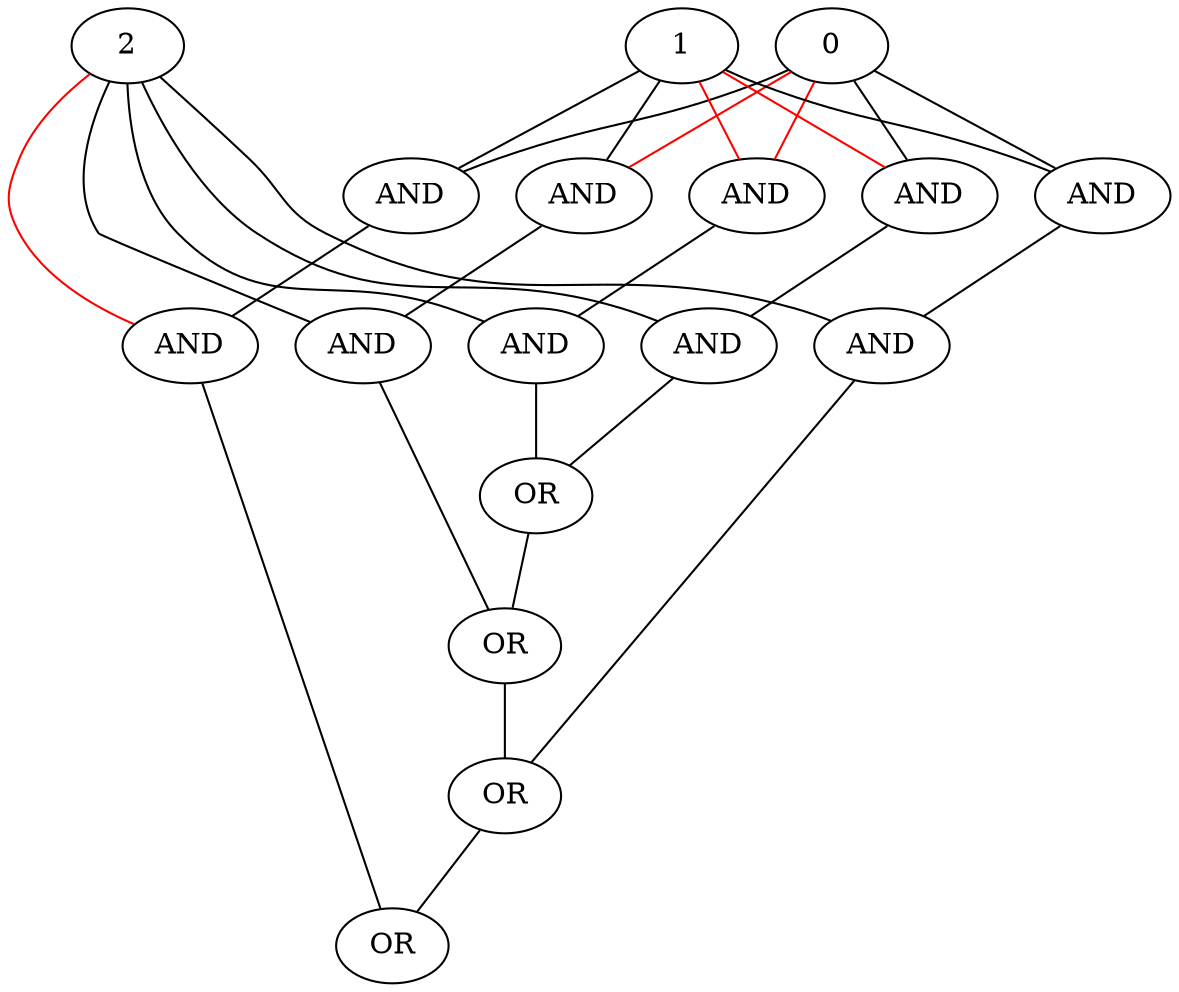 strict graph  {
0 [gtype="gate.PI", label=0, level=0];
1 [gtype="gate.PI", label=1, level=0];
2 [gtype="gate.PI", label=2, level=0];
3 [gtype="gate.AND", label=AND, level=1];
0;
3;
1;
4 [gtype="gate.AND", label=AND, level=2];
4;
2;
5 [gtype="gate.AND", label=AND, level=1];
5;
6 [gtype="gate.AND", label=AND, level=2];
6;
7 [gtype="gate.AND", label=AND, level=1];
7;
8 [gtype="gate.AND", label=AND, level=2];
8;
9 [gtype="gate.AND", label=AND, level=1];
9;
10 [gtype="gate.AND", label=AND, level=2];
10;
11 [gtype="gate.AND", label=AND, level=1];
11;
12 [gtype="gate.AND", label=AND, level=2];
12;
13 [gtype="gate.OR", label=OR, level=20];
13;
14 [gtype="gate.OR", label=OR, level=21];
14;
15 [gtype="gate.OR", label=OR, level=22];
15;
16 [gtype="gate.OR", label=OR, level=23];
16;
0 -- 3  [color=red, inverted=True];
0 -- 5  [inverted=False];
0 -- 7  [color=red, inverted=True];
0 -- 9  [inverted=False];
0 -- 11  [inverted=False];
3 -- 1  [color=red, inverted=True];
3 -- 4  [inverted=False];
1 -- 5  [color=red, inverted=True];
1 -- 7  [inverted=False];
1 -- 9  [inverted=False];
1 -- 11  [inverted=False];
4 -- 2  [inverted=False];
4 -- 13  [inverted=False];
2 -- 6  [inverted=False];
2 -- 8  [inverted=False];
2 -- 10  [inverted=False];
2 -- 12  [color=red, inverted=True];
5 -- 6  [inverted=False];
6 -- 13  [inverted=False];
7 -- 8  [inverted=False];
8 -- 14  [inverted=False];
9 -- 10  [inverted=False];
10 -- 15  [inverted=False];
11 -- 12  [inverted=False];
12 -- 16  [inverted=False];
13 -- 14  [inverted=False];
14 -- 15  [inverted=False];
15 -- 16  [inverted=False];
{rank=min;  0; 1; 2;}
}